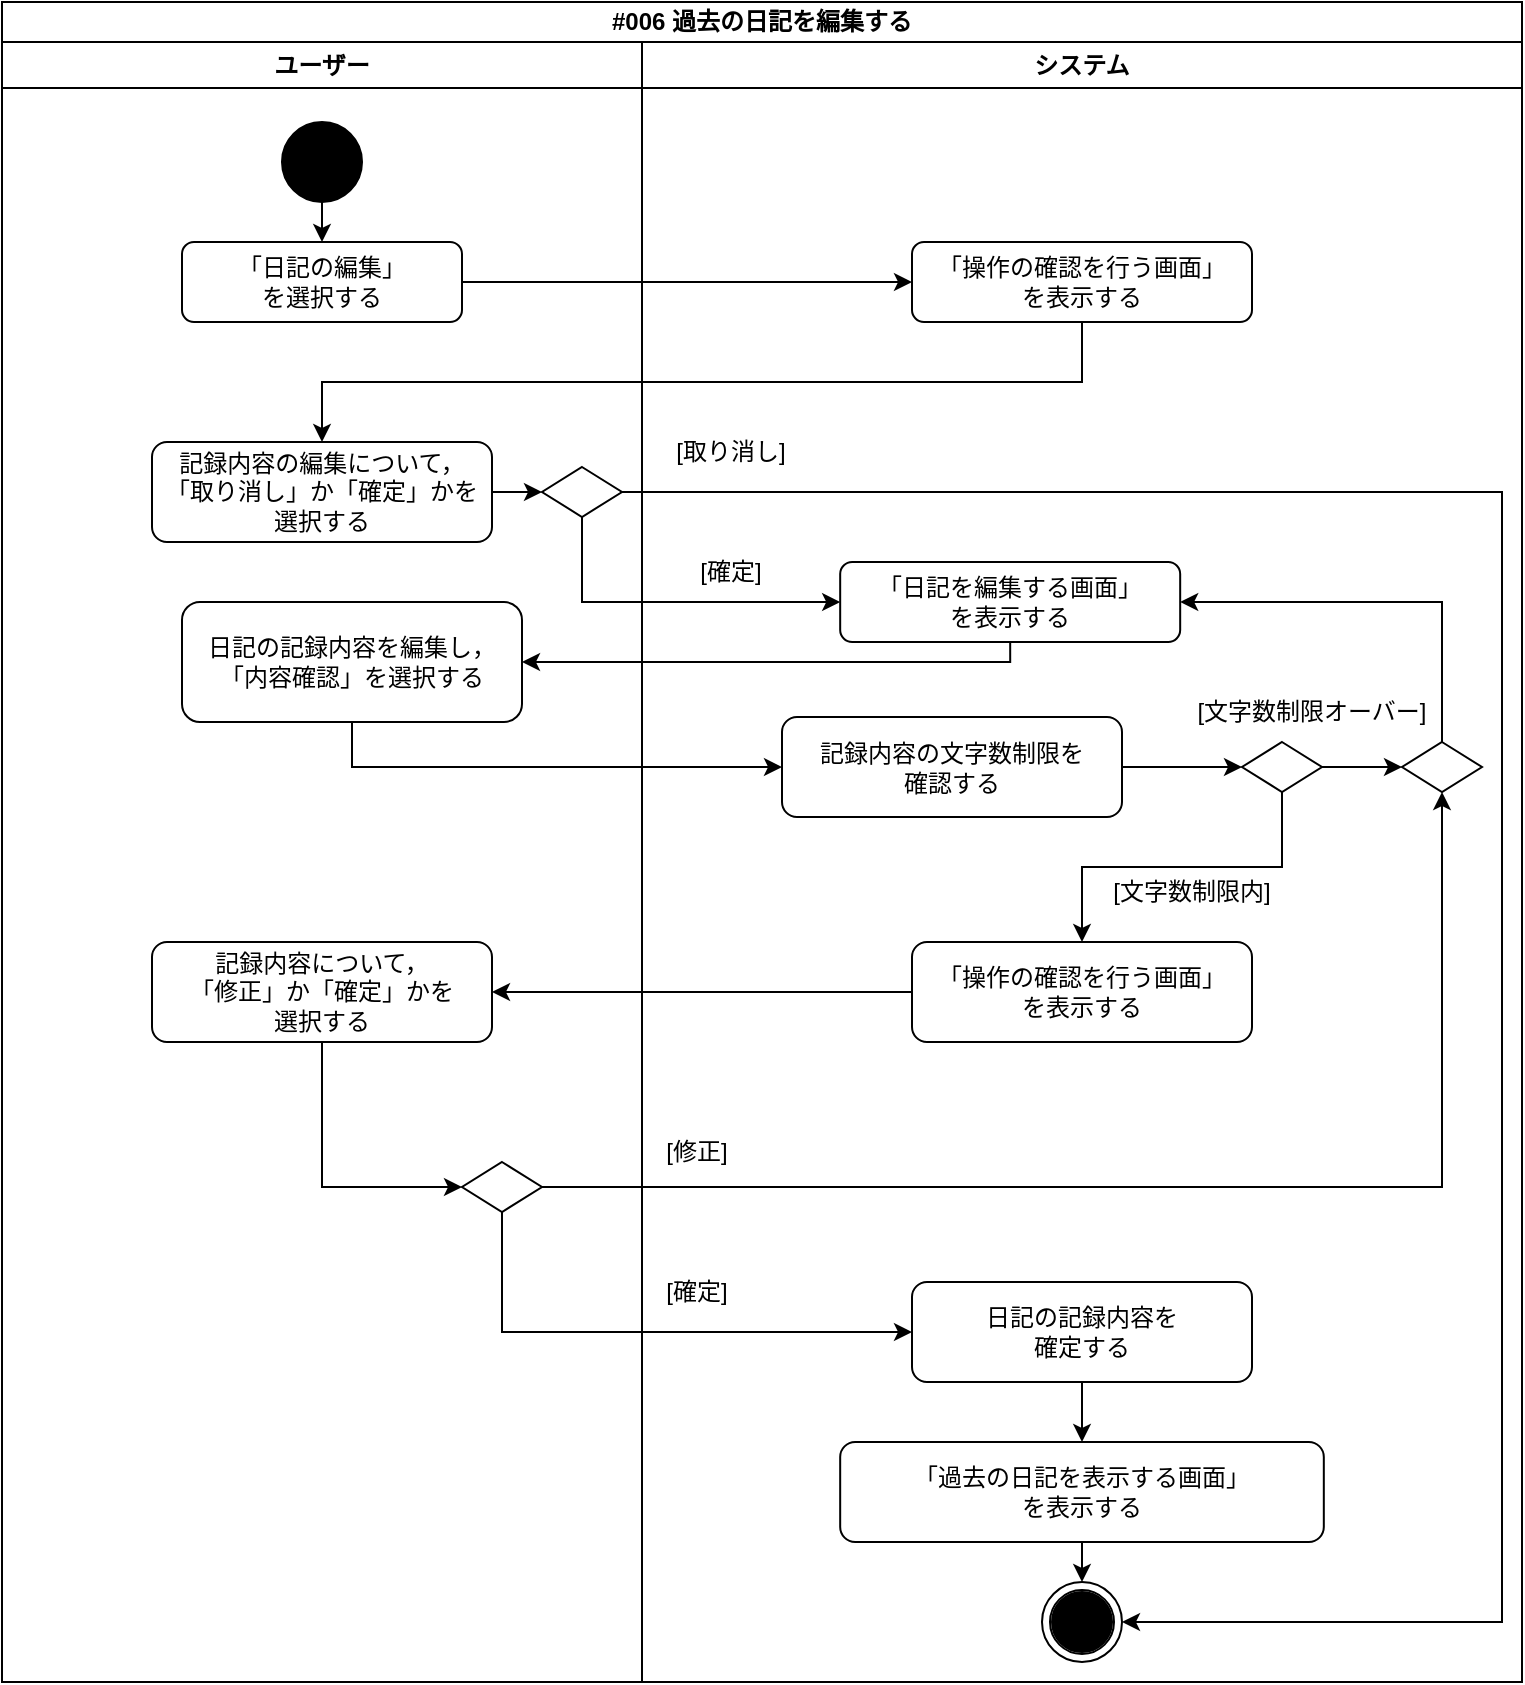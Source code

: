 <mxfile>
    <diagram id="PJhBvZbjIUu8iOUgB9s-" name="ページ1">
        <mxGraphModel dx="617" dy="440" grid="1" gridSize="10" guides="1" tooltips="1" connect="1" arrows="1" fold="1" page="1" pageScale="1" pageWidth="827" pageHeight="1169" math="0" shadow="0">
            <root>
                <mxCell id="0"/>
                <mxCell id="1" parent="0"/>
                <mxCell id="42" value="#006 過去の日記を編集する" style="swimlane;whiteSpace=wrap;html=1;swimlaneLine=1;startSize=20;rounded=0;" parent="1" vertex="1">
                    <mxGeometry x="40" y="40" width="760" height="840" as="geometry"/>
                </mxCell>
                <mxCell id="47" value="ユーザー" style="swimlane;whiteSpace=wrap;html=1;" parent="42" vertex="1">
                    <mxGeometry y="20" width="320" height="820" as="geometry">
                        <mxRectangle y="20" width="90" height="30" as="alternateBounds"/>
                    </mxGeometry>
                </mxCell>
                <mxCell id="60" style="edgeStyle=none;html=1;exitX=0.5;exitY=1;exitDx=0;exitDy=0;entryX=0.5;entryY=0;entryDx=0;entryDy=0;rounded=0;" parent="47" source="49" target="50" edge="1">
                    <mxGeometry relative="1" as="geometry"/>
                </mxCell>
                <mxCell id="49" value="" style="ellipse;whiteSpace=wrap;html=1;aspect=fixed;fillColor=#000000;" parent="47" vertex="1">
                    <mxGeometry x="140" y="40" width="40" height="40" as="geometry"/>
                </mxCell>
                <mxCell id="50" value="「日記の編集」&lt;br&gt;を選択する" style="rounded=1;whiteSpace=wrap;html=1;fillColor=none;" parent="47" vertex="1">
                    <mxGeometry x="90" y="100" width="140" height="40" as="geometry"/>
                </mxCell>
                <mxCell id="58" value="日記の記録内容を編集し，&lt;br&gt;「内容確認」を選択する" style="rounded=1;whiteSpace=wrap;html=1;fillColor=none;" parent="47" vertex="1">
                    <mxGeometry x="90" y="280" width="170" height="60" as="geometry"/>
                </mxCell>
                <mxCell id="81" value="記録内容について，&lt;br&gt;「修正」か「確定」かを&lt;br&gt;選択する" style="rounded=1;whiteSpace=wrap;html=1;fillColor=none;" parent="47" vertex="1">
                    <mxGeometry x="75" y="450" width="170" height="50" as="geometry"/>
                </mxCell>
                <mxCell id="83" value="" style="rhombus;whiteSpace=wrap;html=1;rounded=0;shadow=0;sketch=0;fillStyle=auto;strokeColor=default;strokeWidth=1;fontColor=#000000;fillColor=none;" parent="47" vertex="1">
                    <mxGeometry x="230" y="560" width="40" height="25" as="geometry"/>
                </mxCell>
                <mxCell id="84" style="edgeStyle=orthogonalEdgeStyle;html=1;exitX=0.5;exitY=1;exitDx=0;exitDy=0;entryX=0;entryY=0.5;entryDx=0;entryDy=0;fontColor=#000000;rounded=0;" parent="47" source="81" target="83" edge="1">
                    <mxGeometry relative="1" as="geometry"/>
                </mxCell>
                <mxCell id="104" style="edgeStyle=orthogonalEdgeStyle;rounded=0;html=1;exitX=1;exitY=0.5;exitDx=0;exitDy=0;entryX=0;entryY=0.5;entryDx=0;entryDy=0;" edge="1" parent="47" source="100" target="103">
                    <mxGeometry relative="1" as="geometry"/>
                </mxCell>
                <mxCell id="100" value="記録内容の編集について，&lt;br&gt;「取り消し」か「確定」かを&lt;br&gt;選択する" style="rounded=1;whiteSpace=wrap;html=1;fillColor=none;" vertex="1" parent="47">
                    <mxGeometry x="75" y="200" width="170" height="50" as="geometry"/>
                </mxCell>
                <mxCell id="103" value="" style="rhombus;whiteSpace=wrap;html=1;rounded=0;shadow=0;sketch=0;fillStyle=auto;strokeColor=default;strokeWidth=1;fontColor=#000000;fillColor=none;" vertex="1" parent="47">
                    <mxGeometry x="270" y="212.5" width="40" height="25" as="geometry"/>
                </mxCell>
                <mxCell id="48" value="システム" style="swimlane;whiteSpace=wrap;html=1;" parent="42" vertex="1">
                    <mxGeometry x="320" y="20" width="440" height="820" as="geometry">
                        <mxRectangle x="320" y="20" width="90" height="30" as="alternateBounds"/>
                    </mxGeometry>
                </mxCell>
                <mxCell id="51" value="「日記を編集する画面」&lt;br&gt;を表示する" style="rounded=1;whiteSpace=wrap;html=1;fillColor=none;" parent="48" vertex="1">
                    <mxGeometry x="99.09" y="260" width="170" height="40" as="geometry"/>
                </mxCell>
                <mxCell id="74" style="edgeStyle=orthogonalEdgeStyle;html=1;exitX=1;exitY=0.5;exitDx=0;exitDy=0;entryX=0;entryY=0.5;entryDx=0;entryDy=0;fontColor=#000000;rounded=0;" parent="48" source="70" target="73" edge="1">
                    <mxGeometry relative="1" as="geometry"/>
                </mxCell>
                <mxCell id="70" value="記録内容の文字数制限を&lt;br&gt;確認する" style="rounded=1;whiteSpace=wrap;html=1;fillColor=none;" parent="48" vertex="1">
                    <mxGeometry x="70" y="337.5" width="170" height="50" as="geometry"/>
                </mxCell>
                <mxCell id="71" value="「操作の確認を行う画面」&lt;br&gt;を表示する" style="rounded=1;whiteSpace=wrap;html=1;fillColor=none;" parent="48" vertex="1">
                    <mxGeometry x="135" y="450" width="170" height="50" as="geometry"/>
                </mxCell>
                <mxCell id="69" value="" style="group" parent="48" vertex="1" connectable="0">
                    <mxGeometry x="200" y="770" width="140" height="40" as="geometry"/>
                </mxCell>
                <mxCell id="64" value="" style="ellipse;shape=doubleEllipse;whiteSpace=wrap;html=1;aspect=fixed;rounded=0;fillColor=none;" parent="69" vertex="1">
                    <mxGeometry width="40" height="40" as="geometry"/>
                </mxCell>
                <mxCell id="68" value="" style="ellipse;whiteSpace=wrap;html=1;aspect=fixed;fillColor=#000000;" parent="69" vertex="1">
                    <mxGeometry x="5.004" y="5" width="30" height="30" as="geometry"/>
                </mxCell>
                <mxCell id="76" style="edgeStyle=orthogonalEdgeStyle;html=1;exitX=1;exitY=0.5;exitDx=0;exitDy=0;fontColor=#000000;rounded=0;" parent="48" source="73" target="75" edge="1">
                    <mxGeometry relative="1" as="geometry"/>
                </mxCell>
                <mxCell id="80" style="edgeStyle=orthogonalEdgeStyle;html=1;exitX=0.5;exitY=1;exitDx=0;exitDy=0;entryX=0.5;entryY=0;entryDx=0;entryDy=0;fontColor=#000000;rounded=0;" parent="48" source="73" target="71" edge="1">
                    <mxGeometry relative="1" as="geometry"/>
                </mxCell>
                <mxCell id="73" value="" style="rhombus;whiteSpace=wrap;html=1;rounded=0;shadow=0;sketch=0;fillStyle=auto;strokeColor=default;strokeWidth=1;fontColor=#000000;fillColor=none;" parent="48" vertex="1">
                    <mxGeometry x="300" y="350" width="40" height="25" as="geometry"/>
                </mxCell>
                <mxCell id="77" style="edgeStyle=orthogonalEdgeStyle;html=1;exitX=0.5;exitY=0;exitDx=0;exitDy=0;entryX=1;entryY=0.5;entryDx=0;entryDy=0;fontColor=#000000;rounded=0;" parent="48" source="75" target="51" edge="1">
                    <mxGeometry relative="1" as="geometry"/>
                </mxCell>
                <mxCell id="75" value="" style="rhombus;whiteSpace=wrap;html=1;rounded=0;shadow=0;sketch=0;fillStyle=auto;strokeColor=default;strokeWidth=1;fontColor=#000000;fillColor=none;" parent="48" vertex="1">
                    <mxGeometry x="380" y="350" width="40" height="25" as="geometry"/>
                </mxCell>
                <mxCell id="90" style="edgeStyle=orthogonalEdgeStyle;rounded=0;html=1;exitX=0.5;exitY=1;exitDx=0;exitDy=0;entryX=0.5;entryY=0;entryDx=0;entryDy=0;fontColor=#000000;" parent="48" source="87" target="88" edge="1">
                    <mxGeometry relative="1" as="geometry"/>
                </mxCell>
                <mxCell id="87" value="日記の記録内容を&lt;br&gt;確定する" style="rounded=1;whiteSpace=wrap;html=1;fillColor=none;" parent="48" vertex="1">
                    <mxGeometry x="135" y="620" width="170" height="50" as="geometry"/>
                </mxCell>
                <mxCell id="91" style="edgeStyle=orthogonalEdgeStyle;rounded=0;html=1;exitX=0.5;exitY=1;exitDx=0;exitDy=0;entryX=0.5;entryY=0;entryDx=0;entryDy=0;fontColor=#000000;" parent="48" source="88" target="64" edge="1">
                    <mxGeometry relative="1" as="geometry"/>
                </mxCell>
                <mxCell id="88" value="「過去の日記を表示する画面」&lt;br&gt;を表示する" style="rounded=1;whiteSpace=wrap;html=1;fillColor=none;" parent="48" vertex="1">
                    <mxGeometry x="99.092" y="700" width="241.818" height="50" as="geometry"/>
                </mxCell>
                <mxCell id="94" value="[修正]" style="text;html=1;strokeColor=none;fillColor=none;align=center;verticalAlign=middle;whiteSpace=wrap;rounded=0;shadow=0;sketch=0;fillStyle=auto;strokeWidth=1;fontColor=#000000;" parent="48" vertex="1">
                    <mxGeometry x="5" y="540" width="45" height="30" as="geometry"/>
                </mxCell>
                <mxCell id="95" value="[文字数制限内]" style="text;html=1;strokeColor=none;fillColor=none;align=center;verticalAlign=middle;whiteSpace=wrap;rounded=0;shadow=0;sketch=0;fillStyle=auto;strokeWidth=1;fontColor=#000000;" parent="48" vertex="1">
                    <mxGeometry x="210" y="410" width="130" height="30" as="geometry"/>
                </mxCell>
                <mxCell id="96" value="[文字数制限オーバー]" style="text;html=1;strokeColor=none;fillColor=none;align=center;verticalAlign=middle;whiteSpace=wrap;rounded=0;shadow=0;sketch=0;fillStyle=auto;strokeWidth=1;fontColor=#000000;" parent="48" vertex="1">
                    <mxGeometry x="270" y="320" width="130" height="30" as="geometry"/>
                </mxCell>
                <mxCell id="97" value="[確定]" style="text;html=1;strokeColor=none;fillColor=none;align=center;verticalAlign=middle;whiteSpace=wrap;rounded=0;shadow=0;sketch=0;fillStyle=auto;strokeWidth=1;fontColor=#000000;" parent="48" vertex="1">
                    <mxGeometry x="5" y="610" width="45" height="30" as="geometry"/>
                </mxCell>
                <mxCell id="98" value="「操作の確認を行う画面」&lt;br&gt;を表示する" style="rounded=1;whiteSpace=wrap;html=1;fillColor=none;" vertex="1" parent="48">
                    <mxGeometry x="135" y="100" width="170" height="40" as="geometry"/>
                </mxCell>
                <mxCell id="107" value="[取り消し]" style="text;html=1;strokeColor=none;fillColor=none;align=center;verticalAlign=middle;whiteSpace=wrap;rounded=0;shadow=0;sketch=0;fillStyle=auto;strokeWidth=1;fontColor=#000000;" vertex="1" parent="48">
                    <mxGeometry x="10" y="190" width="69" height="30" as="geometry"/>
                </mxCell>
                <mxCell id="109" value="[確定]" style="text;html=1;strokeColor=none;fillColor=none;align=center;verticalAlign=middle;whiteSpace=wrap;rounded=0;shadow=0;sketch=0;fillStyle=auto;strokeWidth=1;fontColor=#000000;" vertex="1" parent="48">
                    <mxGeometry x="10" y="250" width="69" height="30" as="geometry"/>
                </mxCell>
                <mxCell id="63" style="html=1;exitX=0.5;exitY=1;exitDx=0;exitDy=0;entryX=1;entryY=0.5;entryDx=0;entryDy=0;edgeStyle=orthogonalEdgeStyle;rounded=0;" parent="42" source="51" target="58" edge="1">
                    <mxGeometry relative="1" as="geometry"/>
                </mxCell>
                <mxCell id="72" style="edgeStyle=orthogonalEdgeStyle;html=1;exitX=0.5;exitY=1;exitDx=0;exitDy=0;entryX=0;entryY=0.5;entryDx=0;entryDy=0;fontColor=#000000;rounded=0;" parent="42" source="58" target="70" edge="1">
                    <mxGeometry relative="1" as="geometry"/>
                </mxCell>
                <mxCell id="82" style="edgeStyle=orthogonalEdgeStyle;html=1;exitX=0;exitY=0.5;exitDx=0;exitDy=0;fontColor=#000000;rounded=0;" parent="42" source="71" target="81" edge="1">
                    <mxGeometry relative="1" as="geometry"/>
                </mxCell>
                <mxCell id="86" style="edgeStyle=orthogonalEdgeStyle;html=1;exitX=1;exitY=0.5;exitDx=0;exitDy=0;entryX=0.5;entryY=1;entryDx=0;entryDy=0;fontColor=#000000;rounded=0;" parent="42" source="83" target="75" edge="1">
                    <mxGeometry relative="1" as="geometry">
                        <Array as="points">
                            <mxPoint x="720" y="592"/>
                        </Array>
                    </mxGeometry>
                </mxCell>
                <mxCell id="89" style="edgeStyle=orthogonalEdgeStyle;rounded=0;html=1;exitX=0.5;exitY=1;exitDx=0;exitDy=0;entryX=0;entryY=0.5;entryDx=0;entryDy=0;fontColor=#000000;" parent="42" source="83" target="87" edge="1">
                    <mxGeometry relative="1" as="geometry"/>
                </mxCell>
                <mxCell id="99" style="edgeStyle=orthogonalEdgeStyle;html=1;exitX=1;exitY=0.5;exitDx=0;exitDy=0;entryX=0;entryY=0.5;entryDx=0;entryDy=0;rounded=0;" edge="1" parent="42" source="50" target="98">
                    <mxGeometry relative="1" as="geometry"/>
                </mxCell>
                <mxCell id="102" style="edgeStyle=orthogonalEdgeStyle;rounded=0;html=1;exitX=0.5;exitY=1;exitDx=0;exitDy=0;entryX=0.5;entryY=0;entryDx=0;entryDy=0;" edge="1" parent="42" source="98" target="100">
                    <mxGeometry relative="1" as="geometry"/>
                </mxCell>
                <mxCell id="105" style="edgeStyle=orthogonalEdgeStyle;rounded=0;html=1;exitX=1;exitY=0.5;exitDx=0;exitDy=0;entryX=1;entryY=0.5;entryDx=0;entryDy=0;" edge="1" parent="42" source="103" target="64">
                    <mxGeometry relative="1" as="geometry">
                        <mxPoint x="530" y="245" as="targetPoint"/>
                        <Array as="points">
                            <mxPoint x="750" y="245"/>
                            <mxPoint x="750" y="810"/>
                        </Array>
                    </mxGeometry>
                </mxCell>
                <mxCell id="108" style="edgeStyle=orthogonalEdgeStyle;rounded=0;html=1;exitX=0.5;exitY=1;exitDx=0;exitDy=0;entryX=0;entryY=0.5;entryDx=0;entryDy=0;" edge="1" parent="42" source="103" target="51">
                    <mxGeometry relative="1" as="geometry"/>
                </mxCell>
            </root>
        </mxGraphModel>
    </diagram>
</mxfile>